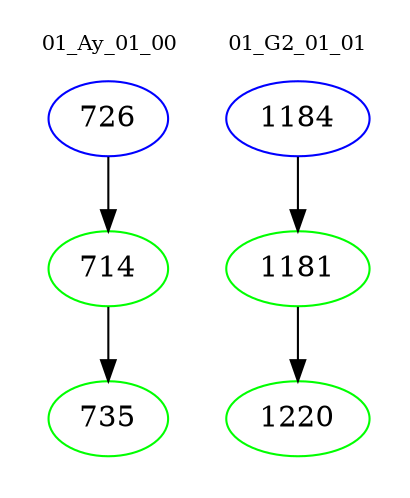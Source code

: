 digraph{
subgraph cluster_0 {
color = white
label = "01_Ay_01_00";
fontsize=10;
T0_726 [label="726", color="blue"]
T0_726 -> T0_714 [color="black"]
T0_714 [label="714", color="green"]
T0_714 -> T0_735 [color="black"]
T0_735 [label="735", color="green"]
}
subgraph cluster_1 {
color = white
label = "01_G2_01_01";
fontsize=10;
T1_1184 [label="1184", color="blue"]
T1_1184 -> T1_1181 [color="black"]
T1_1181 [label="1181", color="green"]
T1_1181 -> T1_1220 [color="black"]
T1_1220 [label="1220", color="green"]
}
}
